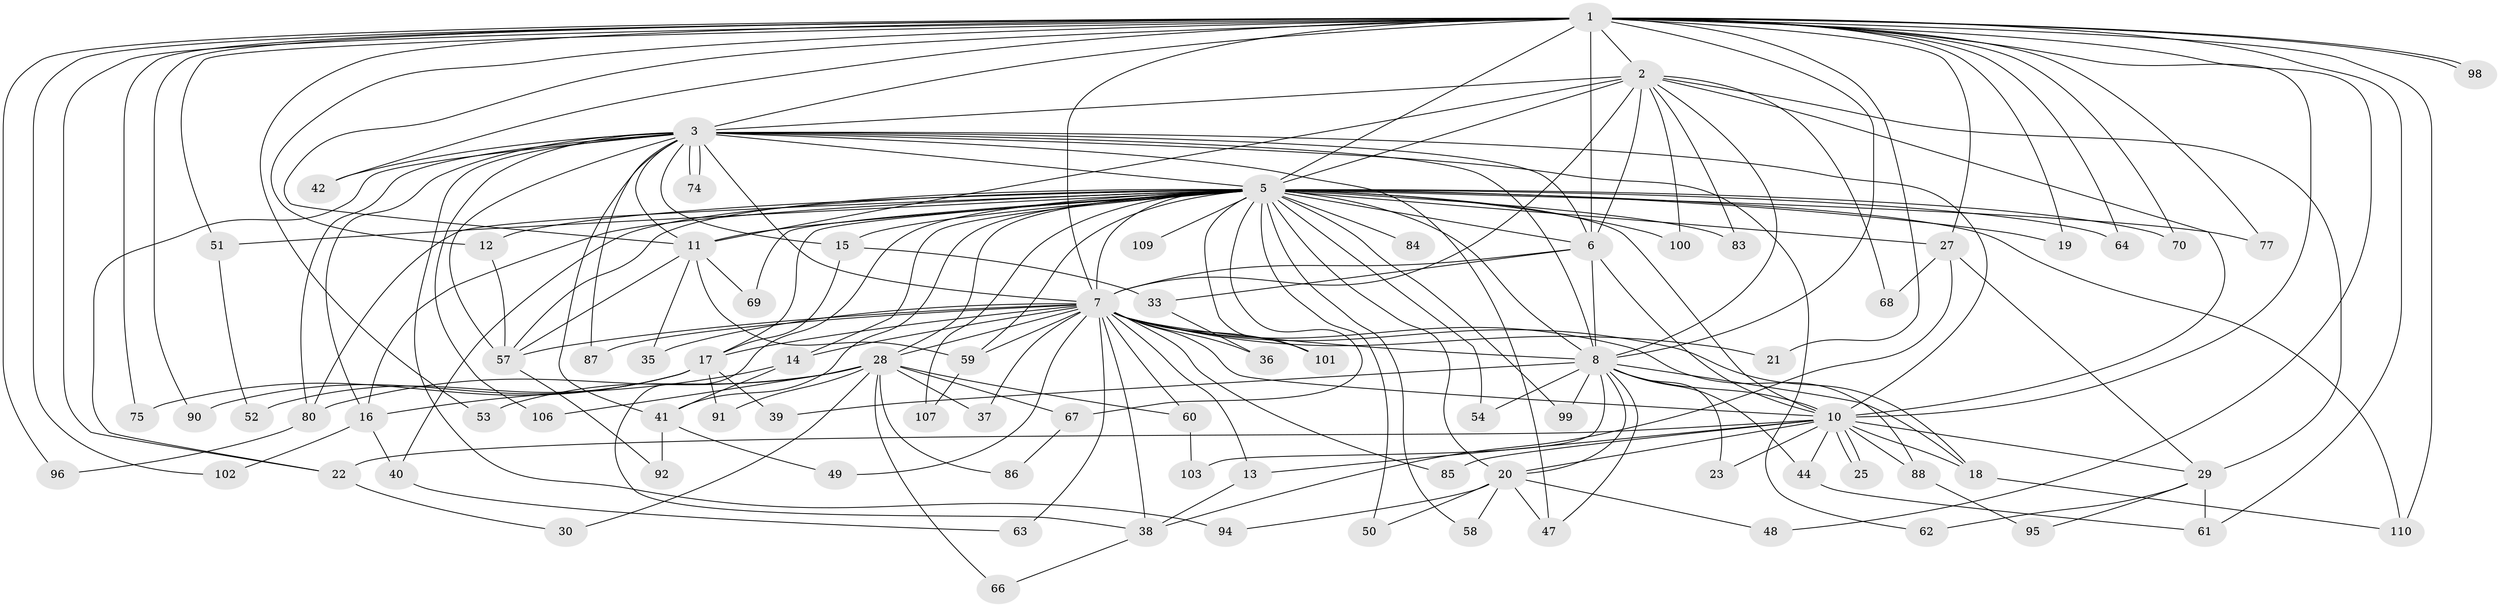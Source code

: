 // original degree distribution, {19: 0.018018018018018018, 14: 0.009009009009009009, 24: 0.009009009009009009, 20: 0.018018018018018018, 12: 0.009009009009009009, 30: 0.009009009009009009, 36: 0.009009009009009009, 22: 0.009009009009009009, 8: 0.018018018018018018, 3: 0.13513513513513514, 4: 0.05405405405405406, 5: 0.02702702702702703, 2: 0.6306306306306306, 7: 0.009009009009009009, 6: 0.02702702702702703, 13: 0.009009009009009009}
// Generated by graph-tools (version 1.1) at 2025/41/03/06/25 10:41:34]
// undirected, 83 vertices, 195 edges
graph export_dot {
graph [start="1"]
  node [color=gray90,style=filled];
  1 [super="+4"];
  2 [super="+34"];
  3 [super="+93"];
  5 [super="+9"];
  6 [super="+31"];
  7 [super="+81"];
  8 [super="+46"];
  10 [super="+82"];
  11 [super="+24"];
  12 [super="+65"];
  13 [super="+55"];
  14;
  15 [super="+26"];
  16 [super="+73"];
  17 [super="+78"];
  18 [super="+108"];
  19;
  20 [super="+32"];
  21;
  22 [super="+43"];
  23;
  25;
  27 [super="+97"];
  28 [super="+71"];
  29 [super="+72"];
  30;
  33;
  35;
  36;
  37;
  38 [super="+45"];
  39;
  40;
  41 [super="+56"];
  42;
  44;
  47 [super="+79"];
  48;
  49;
  50;
  51;
  52;
  53;
  54;
  57 [super="+76"];
  58;
  59 [super="+105"];
  60;
  61 [super="+104"];
  62;
  63;
  64;
  66;
  67;
  68;
  69;
  70;
  74;
  75;
  77;
  80 [super="+89"];
  83;
  84;
  85;
  86;
  87;
  88;
  90;
  91;
  92;
  94;
  95;
  96;
  98;
  99;
  100;
  101;
  102;
  103;
  106;
  107;
  109;
  110 [super="+111"];
  1 -- 2 [weight=2];
  1 -- 3 [weight=2];
  1 -- 5 [weight=4];
  1 -- 6 [weight=2];
  1 -- 7 [weight=2];
  1 -- 8 [weight=2];
  1 -- 10 [weight=2];
  1 -- 19;
  1 -- 22;
  1 -- 27;
  1 -- 53;
  1 -- 64;
  1 -- 77;
  1 -- 90;
  1 -- 96;
  1 -- 98;
  1 -- 98;
  1 -- 70;
  1 -- 12;
  1 -- 75;
  1 -- 21;
  1 -- 102;
  1 -- 42;
  1 -- 48;
  1 -- 51;
  1 -- 61;
  1 -- 11;
  1 -- 110;
  2 -- 3;
  2 -- 5 [weight=2];
  2 -- 6;
  2 -- 7;
  2 -- 8;
  2 -- 10;
  2 -- 68;
  2 -- 83;
  2 -- 100;
  2 -- 29;
  2 -- 11;
  3 -- 5 [weight=2];
  3 -- 6;
  3 -- 7;
  3 -- 8;
  3 -- 10;
  3 -- 11;
  3 -- 15;
  3 -- 16;
  3 -- 22;
  3 -- 41;
  3 -- 42;
  3 -- 62;
  3 -- 74;
  3 -- 74;
  3 -- 80;
  3 -- 87;
  3 -- 94;
  3 -- 106;
  3 -- 57;
  3 -- 47;
  5 -- 6 [weight=2];
  5 -- 7 [weight=2];
  5 -- 8 [weight=2];
  5 -- 10 [weight=2];
  5 -- 14;
  5 -- 27 [weight=2];
  5 -- 40;
  5 -- 58;
  5 -- 77;
  5 -- 84 [weight=2];
  5 -- 99;
  5 -- 101;
  5 -- 107;
  5 -- 109 [weight=2];
  5 -- 11;
  5 -- 12;
  5 -- 15 [weight=2];
  5 -- 19;
  5 -- 28 [weight=2];
  5 -- 38;
  5 -- 50;
  5 -- 51;
  5 -- 54;
  5 -- 57;
  5 -- 59;
  5 -- 64;
  5 -- 67;
  5 -- 69;
  5 -- 70;
  5 -- 83;
  5 -- 100;
  5 -- 110;
  5 -- 80;
  5 -- 20;
  5 -- 41;
  5 -- 16;
  5 -- 17;
  6 -- 7 [weight=2];
  6 -- 8 [weight=2];
  6 -- 10;
  6 -- 33;
  7 -- 8;
  7 -- 10 [weight=2];
  7 -- 13;
  7 -- 14;
  7 -- 17;
  7 -- 18;
  7 -- 21;
  7 -- 28;
  7 -- 35;
  7 -- 36;
  7 -- 37;
  7 -- 49;
  7 -- 60;
  7 -- 63;
  7 -- 85;
  7 -- 87;
  7 -- 88;
  7 -- 101;
  7 -- 59;
  7 -- 38;
  7 -- 57;
  8 -- 10;
  8 -- 20;
  8 -- 23;
  8 -- 39;
  8 -- 44;
  8 -- 47;
  8 -- 54;
  8 -- 99;
  8 -- 103;
  8 -- 18;
  10 -- 13;
  10 -- 18;
  10 -- 20;
  10 -- 23;
  10 -- 25;
  10 -- 25;
  10 -- 29;
  10 -- 44;
  10 -- 85;
  10 -- 88;
  10 -- 22 [weight=2];
  11 -- 35;
  11 -- 57;
  11 -- 59;
  11 -- 69;
  12 -- 57;
  13 -- 38;
  14 -- 16;
  14 -- 41;
  15 -- 17;
  15 -- 33;
  16 -- 40;
  16 -- 102;
  17 -- 39;
  17 -- 52;
  17 -- 75;
  17 -- 90;
  17 -- 91;
  18 -- 110;
  20 -- 47;
  20 -- 50;
  20 -- 58;
  20 -- 94;
  20 -- 48;
  22 -- 30;
  27 -- 29;
  27 -- 38;
  27 -- 68;
  28 -- 30;
  28 -- 37;
  28 -- 53;
  28 -- 60;
  28 -- 66;
  28 -- 67;
  28 -- 80;
  28 -- 86;
  28 -- 91;
  28 -- 106;
  29 -- 62;
  29 -- 95;
  29 -- 61;
  33 -- 36;
  38 -- 66;
  40 -- 63;
  41 -- 49;
  41 -- 92;
  44 -- 61;
  51 -- 52;
  57 -- 92;
  59 -- 107;
  60 -- 103;
  67 -- 86;
  80 -- 96;
  88 -- 95;
}
